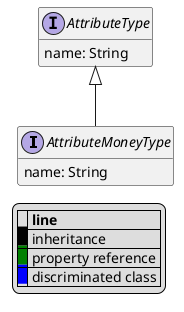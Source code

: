 @startuml

hide empty fields
hide empty methods
legend
|= |= line |
|<back:black>   </back>| inheritance |
|<back:green>   </back>| property reference |
|<back:blue>   </back>| discriminated class |
endlegend
interface AttributeMoneyType [[AttributeMoneyType.svg]] extends AttributeType {
    name: String
}
interface AttributeType [[AttributeType.svg]]  {
    name: String
}





@enduml
